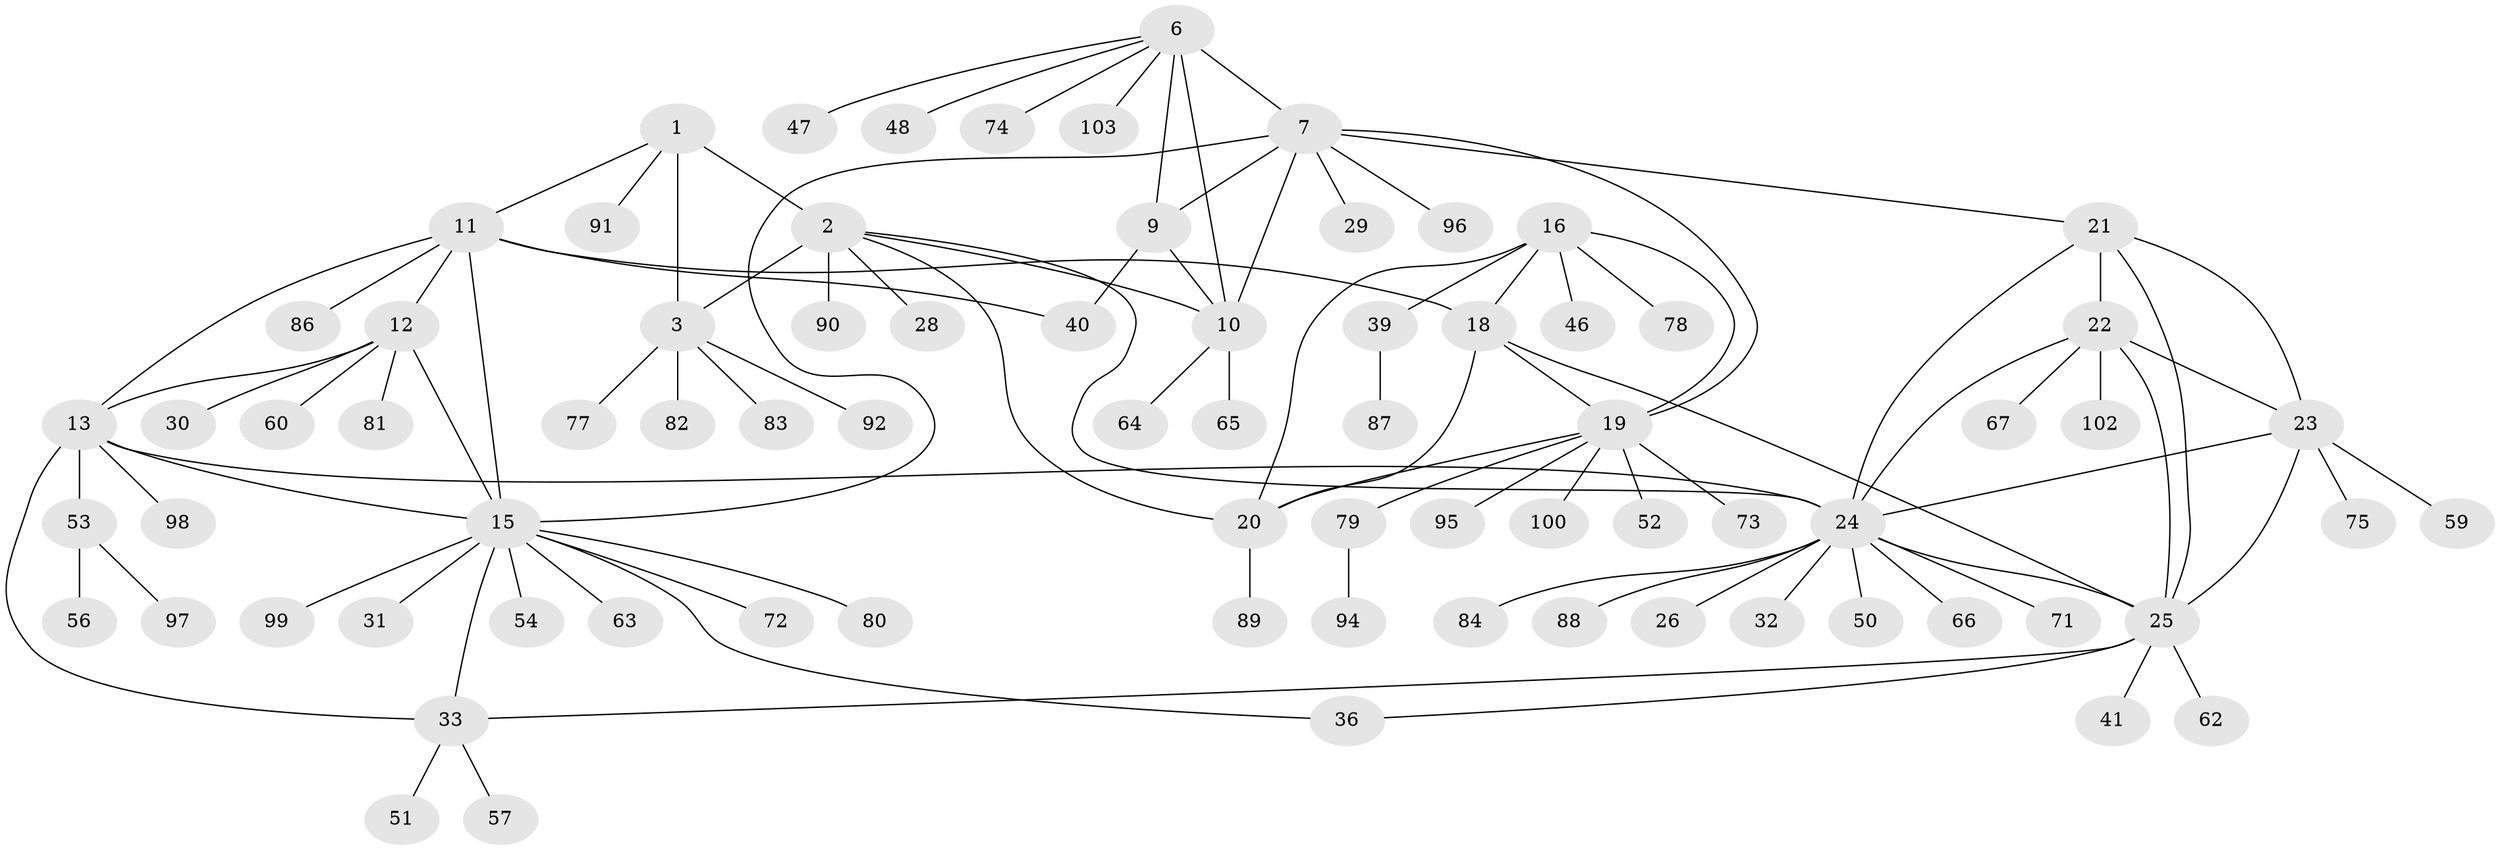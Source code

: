 // Generated by graph-tools (version 1.1) at 2025/24/03/03/25 07:24:13]
// undirected, 78 vertices, 103 edges
graph export_dot {
graph [start="1"]
  node [color=gray90,style=filled];
  1 [super="+101"];
  2 [super="+4"];
  3 [super="+5"];
  6 [super="+8"];
  7 [super="+55"];
  9 [super="+43"];
  10 [super="+58"];
  11 [super="+49"];
  12 [super="+14"];
  13 [super="+35"];
  15 [super="+38"];
  16 [super="+17"];
  18 [super="+70"];
  19 [super="+34"];
  20 [super="+45"];
  21;
  22 [super="+27"];
  23 [super="+37"];
  24 [super="+68"];
  25 [super="+69"];
  26;
  28;
  29;
  30;
  31;
  32;
  33 [super="+42"];
  36 [super="+85"];
  39 [super="+44"];
  40;
  41;
  46;
  47;
  48;
  50;
  51;
  52;
  53;
  54;
  56;
  57 [super="+61"];
  59;
  60;
  62;
  63;
  64;
  65 [super="+76"];
  66;
  67;
  71;
  72 [super="+93"];
  73;
  74;
  75;
  77;
  78;
  79;
  80;
  81;
  82;
  83;
  84;
  86;
  87;
  88;
  89;
  90;
  91;
  92;
  94;
  95;
  96;
  97;
  98;
  99;
  100;
  102;
  103;
  1 -- 2 [weight=2];
  1 -- 3 [weight=2];
  1 -- 11;
  1 -- 91;
  2 -- 3 [weight=4];
  2 -- 28;
  2 -- 10;
  2 -- 20 [weight=2];
  2 -- 24;
  2 -- 90;
  3 -- 82;
  3 -- 83;
  3 -- 92;
  3 -- 77;
  6 -- 7 [weight=2];
  6 -- 9 [weight=2];
  6 -- 10 [weight=2];
  6 -- 103;
  6 -- 74;
  6 -- 47;
  6 -- 48;
  7 -- 9;
  7 -- 10;
  7 -- 15;
  7 -- 19;
  7 -- 21;
  7 -- 29;
  7 -- 96;
  9 -- 10;
  9 -- 40;
  10 -- 64;
  10 -- 65;
  11 -- 12 [weight=2];
  11 -- 13;
  11 -- 15;
  11 -- 18;
  11 -- 40;
  11 -- 86;
  12 -- 13 [weight=2];
  12 -- 15 [weight=2];
  12 -- 30;
  12 -- 60;
  12 -- 81;
  13 -- 15;
  13 -- 24;
  13 -- 33;
  13 -- 53;
  13 -- 98;
  15 -- 31;
  15 -- 36;
  15 -- 54;
  15 -- 63;
  15 -- 72;
  15 -- 80;
  15 -- 99;
  15 -- 33;
  16 -- 18 [weight=2];
  16 -- 19 [weight=2];
  16 -- 20 [weight=2];
  16 -- 46;
  16 -- 78;
  16 -- 39;
  18 -- 19;
  18 -- 20;
  18 -- 25;
  19 -- 20;
  19 -- 52;
  19 -- 73;
  19 -- 79;
  19 -- 95;
  19 -- 100;
  20 -- 89;
  21 -- 22;
  21 -- 23;
  21 -- 24;
  21 -- 25;
  22 -- 23;
  22 -- 24;
  22 -- 25;
  22 -- 67;
  22 -- 102;
  23 -- 24;
  23 -- 25;
  23 -- 59;
  23 -- 75;
  24 -- 25;
  24 -- 26;
  24 -- 32;
  24 -- 50;
  24 -- 66;
  24 -- 71;
  24 -- 84;
  24 -- 88;
  25 -- 33;
  25 -- 36;
  25 -- 41;
  25 -- 62;
  33 -- 51;
  33 -- 57;
  39 -- 87;
  53 -- 56;
  53 -- 97;
  79 -- 94;
}
